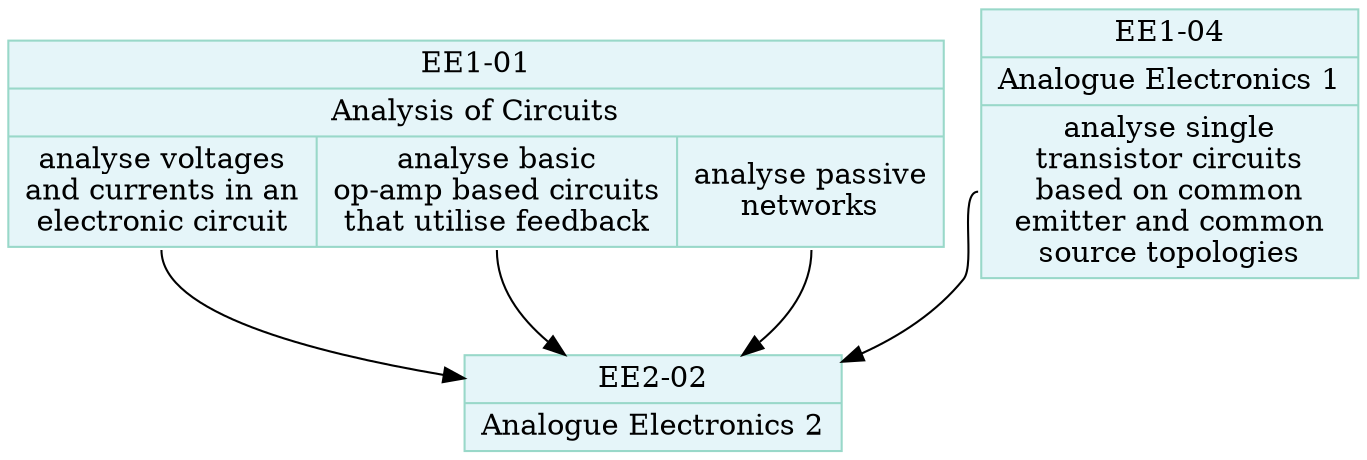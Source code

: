 digraph {
    
    node[shape=record, color="#99d8c9", fillcolor="#e5f5f9", style="filled"];
    
    EE101 [label="{EE1-01 | Analysis of Circuits | {
        <1>analyse voltages\nand currents in an\nelectronic circuit | 
        <2>analyse basic\nop-amp based circuits\nthat utilise feedback | 
        <3>analyse passive\nnetworks 
    }}"];
    
    EE104 [label="{EE1-04 | Analogue Electronics 1 | {
        <1>analyse single\ntransistor circuits\nbased on common\nemitter and common\nsource topologies
    }}"];
    
    EE202 [label="{EE2-02 | Analogue Electronics 2}"];
    EE101:1 -> EE202;
    EE101:2 -> EE202;
    EE101:3 -> EE202;
    EE104:1 -> EE202;

}
